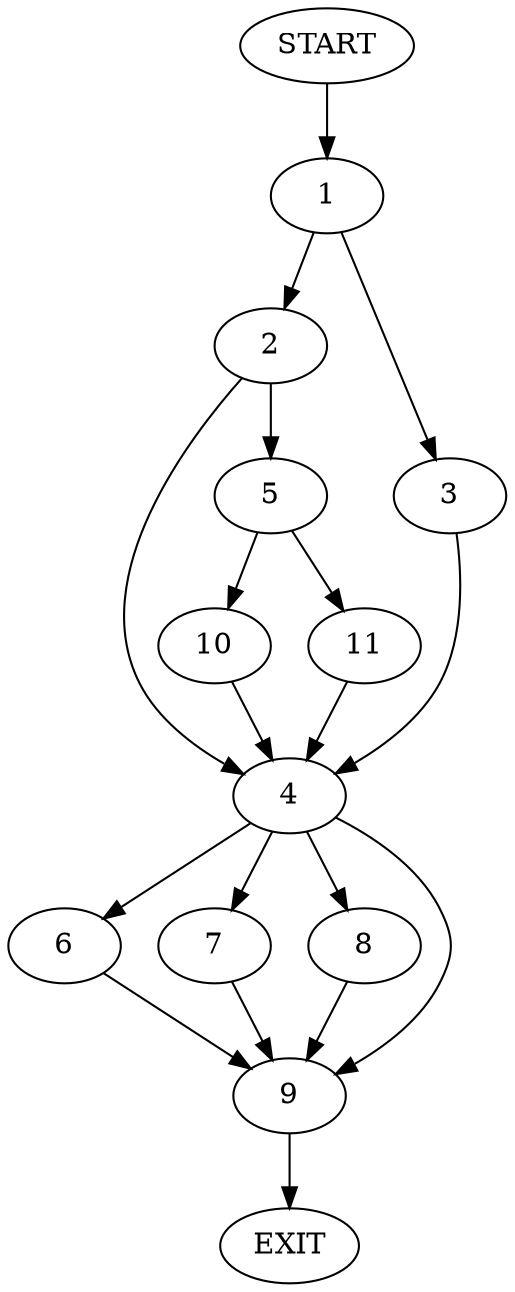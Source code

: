 digraph {
0 [label="START"]
12 [label="EXIT"]
0 -> 1
1 -> 2
1 -> 3
3 -> 4
2 -> 4
2 -> 5
4 -> 6
4 -> 7
4 -> 8
4 -> 9
5 -> 10
5 -> 11
10 -> 4
11 -> 4
9 -> 12
7 -> 9
8 -> 9
6 -> 9
}
